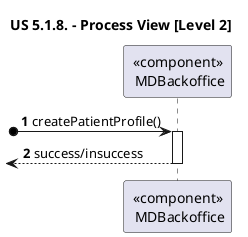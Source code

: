 @startuml

title "US 5.1.8. - Process View [Level 2]"

autonumber

participant "<<component>>\n MDBackoffice" as bo

[o-> bo: createPatientProfile()
activate bo
<-- bo: success/insuccess
deactivate bo

@enduml